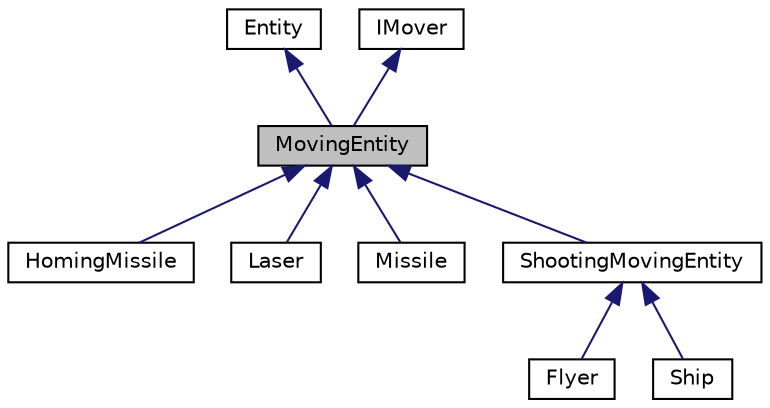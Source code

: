 digraph "MovingEntity"
{
  edge [fontname="Helvetica",fontsize="10",labelfontname="Helvetica",labelfontsize="10"];
  node [fontname="Helvetica",fontsize="10",shape=record];
  Node1 [label="MovingEntity",height=0.2,width=0.4,color="black", fillcolor="grey75", style="filled", fontcolor="black"];
  Node2 -> Node1 [dir="back",color="midnightblue",fontsize="10",style="solid",fontname="Helvetica"];
  Node2 [label="Entity",height=0.2,width=0.4,color="black", fillcolor="white", style="filled",URL="$classEntity.html"];
  Node3 -> Node1 [dir="back",color="midnightblue",fontsize="10",style="solid",fontname="Helvetica"];
  Node3 [label="IMover",height=0.2,width=0.4,color="black", fillcolor="white", style="filled",URL="$classIMover.html",tooltip="IMover abstract class. "];
  Node1 -> Node4 [dir="back",color="midnightblue",fontsize="10",style="solid",fontname="Helvetica"];
  Node4 [label="HomingMissile",height=0.2,width=0.4,color="black", fillcolor="white", style="filled",URL="$classHomingMissile.html"];
  Node1 -> Node5 [dir="back",color="midnightblue",fontsize="10",style="solid",fontname="Helvetica"];
  Node5 [label="Laser",height=0.2,width=0.4,color="black", fillcolor="white", style="filled",URL="$classLaser.html",tooltip="Laser class. "];
  Node1 -> Node6 [dir="back",color="midnightblue",fontsize="10",style="solid",fontname="Helvetica"];
  Node6 [label="Missile",height=0.2,width=0.4,color="black", fillcolor="white", style="filled",URL="$classMissile.html",tooltip="Missile class. "];
  Node1 -> Node7 [dir="back",color="midnightblue",fontsize="10",style="solid",fontname="Helvetica"];
  Node7 [label="ShootingMovingEntity",height=0.2,width=0.4,color="black", fillcolor="white", style="filled",URL="$classShootingMovingEntity.html",tooltip="ShootingMovingEntity class. "];
  Node7 -> Node8 [dir="back",color="midnightblue",fontsize="10",style="solid",fontname="Helvetica"];
  Node8 [label="Flyer",height=0.2,width=0.4,color="black", fillcolor="white", style="filled",URL="$classFlyer.html"];
  Node7 -> Node9 [dir="back",color="midnightblue",fontsize="10",style="solid",fontname="Helvetica"];
  Node9 [label="Ship",height=0.2,width=0.4,color="black", fillcolor="white", style="filled",URL="$classShip.html"];
}
